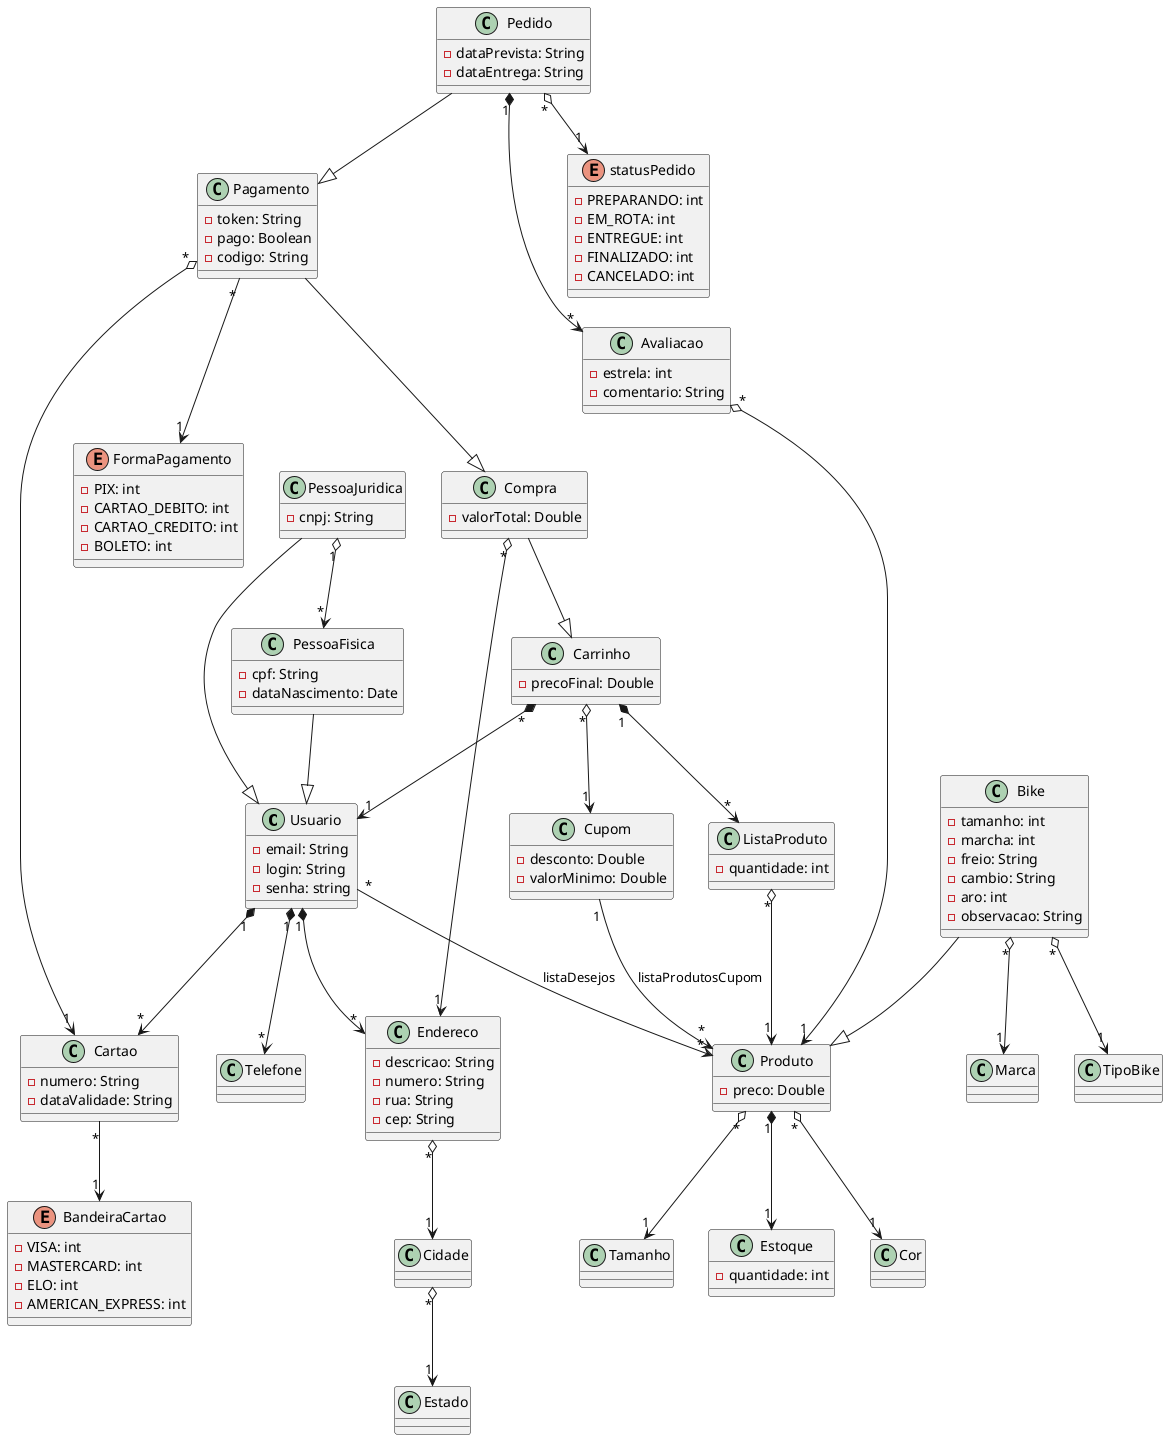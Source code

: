 @startuml

class Usuario {
    -email: String
    -login: String
    -senha: string
}

class Cartao{
    -numero: String
    -dataValidade: String
}

enum BandeiraCartao{
    -VISA: int
    -MASTERCARD: int
    -ELO: int
    -AMERICAN_EXPRESS: int

}

class Endereco{
    -descricao: String
    -numero: String
    -rua: String
    -cep: String
}

class Cidade{

}

class Estado{

}

class PessoaFisica {
    -cpf: String
    -dataNascimento: Date
}

class PessoaJuridica {
    -cnpj: String

}

class Telefone{

}

class Produto {
    -preco: Double

}

class Bike {
    -tamanho: int
    -marcha: int
    -freio: String
    -cambio: String
    -aro: int
    -observacao: String
}

class Marca{

}

class TipoBike{

}

class Carrinho{
    -precoFinal: Double

}

class Compra{
    -valorTotal: Double
    
}

class Pagamento{
    -token: String
    -pago: Boolean
    -codigo: String
}

enum FormaPagamento{
    -PIX: int
    -CARTAO_DEBITO: int
    -CARTAO_CREDITO: int
    -BOLETO: int
}

class Pedido{
    -dataPrevista: String
    -dataEntrega: String
}

enum statusPedido{
    -PREPARANDO: int 
    -EM_ROTA: int 
    -ENTREGUE: int 
    -FINALIZADO: int 
    -CANCELADO: int 
}

class Avaliacao{
    -estrela: int
    -comentario: String
}


class Cupom{
    -desconto: Double
    -valorMinimo: Double
}

class Cor{

}

class Tamanho{

}

class Estoque {
    -quantidade: int

}

class ListaProduto{
    -quantidade: int

}



Cidade "*" o--> "1" Estado
Endereco "*" o--> "1" Cidade


Carrinho "*" o--> "1" Cupom
Carrinho "1" *--> "*" ListaProduto
Carrinho "*" *--> "1" Usuario

Cupom "1" --> "*" Produto: listaProdutosCupom

Compra "*" o--> "1" Endereco
Compra --|> Carrinho
Pagamento --|> Compra

Pedido "*" o--> "1" statusPedido
Pedido --|> Pagamento
Pedido "1" *--> "*" Avaliacao

Avaliacao "*" o--> "1" Produto

Pagamento "*" --> "1" FormaPagamento
Pagamento "*" o--> "1" Cartao

Cartao "*" --> "1" BandeiraCartao
Usuario "1" *--> "*" Cartao 
Usuario "1" *--> "*" Endereco
Usuario "1" *--> "*" Telefone

ListaProduto "*" o--> "1" Produto

Produto "*" o--> "1" Cor
Produto "*" o--> "1" Tamanho

Bike --|> Produto
Bike "*" o--> "1" Marca
Bike "*" o--> "1" TipoBike

Usuario "*" --> "*" Produto: listaDesejos
PessoaFisica --|> Usuario
PessoaJuridica --|> Usuario
PessoaJuridica "1" o--> "*" PessoaFisica
Produto "1" *--> "1" Estoque


@enduml
